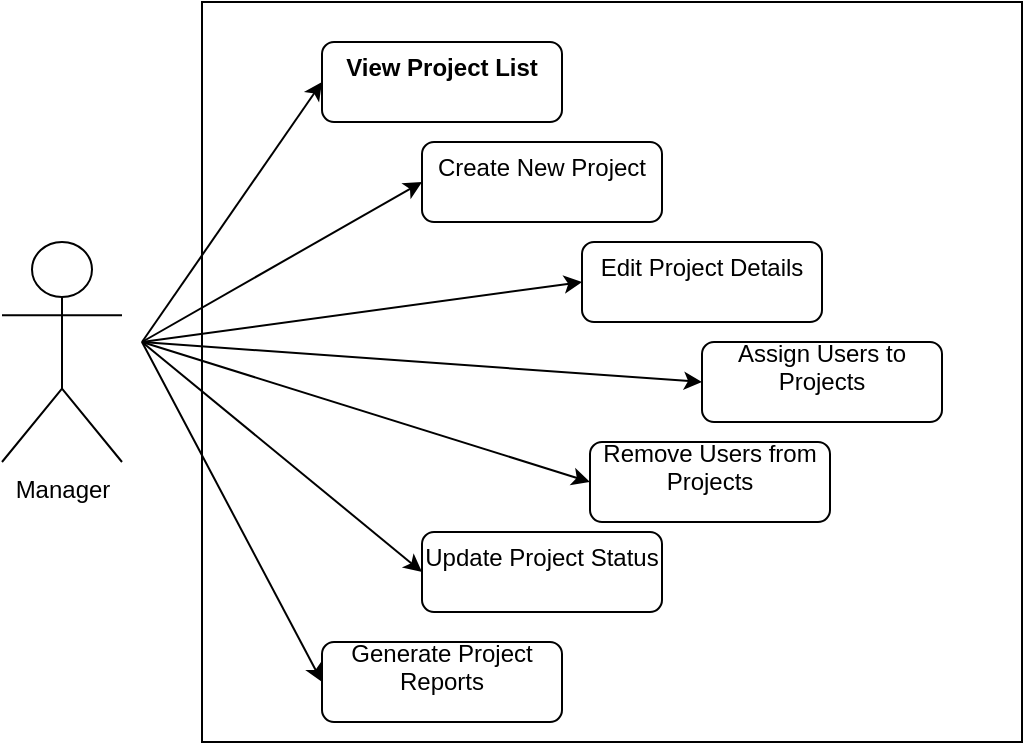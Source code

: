 <mxfile version="24.7.17">
  <diagram name="Trang-1" id="z0Ns7QXzuE32zwiVrd7D">
    <mxGraphModel dx="683" dy="371" grid="1" gridSize="10" guides="1" tooltips="1" connect="1" arrows="1" fold="1" page="1" pageScale="1" pageWidth="827" pageHeight="1169" math="0" shadow="0">
      <root>
        <mxCell id="0" />
        <mxCell id="1" parent="0" />
        <mxCell id="w7-bB5InF6fbSP4dv7Zo-1" value="Manager" style="shape=umlActor;verticalLabelPosition=bottom;verticalAlign=top;html=1;outlineConnect=0;" vertex="1" parent="1">
          <mxGeometry x="120" y="420" width="60" height="110" as="geometry" />
        </mxCell>
        <mxCell id="w7-bB5InF6fbSP4dv7Zo-4" value="" style="rounded=0;whiteSpace=wrap;html=1;" vertex="1" parent="1">
          <mxGeometry x="220" y="300" width="410" height="370" as="geometry" />
        </mxCell>
        <mxCell id="w7-bB5InF6fbSP4dv7Zo-5" value="&#xa;&lt;strong&gt;View Project List&lt;/strong&gt; &#xa;&#xa;" style="rounded=1;whiteSpace=wrap;html=1;" vertex="1" parent="1">
          <mxGeometry x="280" y="320" width="120" height="40" as="geometry" />
        </mxCell>
        <mxCell id="w7-bB5InF6fbSP4dv7Zo-6" value="&#xa;Create New Project&#xa;&#xa;" style="rounded=1;whiteSpace=wrap;html=1;" vertex="1" parent="1">
          <mxGeometry x="330" y="370" width="120" height="40" as="geometry" />
        </mxCell>
        <mxCell id="w7-bB5InF6fbSP4dv7Zo-7" value="&#xa;Generate Project Reports&#xa;&#xa;" style="rounded=1;whiteSpace=wrap;html=1;" vertex="1" parent="1">
          <mxGeometry x="280" y="620" width="120" height="40" as="geometry" />
        </mxCell>
        <mxCell id="w7-bB5InF6fbSP4dv7Zo-8" value="&#xa;Update Project Status&#xa;&#xa;" style="rounded=1;whiteSpace=wrap;html=1;" vertex="1" parent="1">
          <mxGeometry x="330" y="565" width="120" height="40" as="geometry" />
        </mxCell>
        <mxCell id="w7-bB5InF6fbSP4dv7Zo-9" value="&#xa;Remove Users from Projects&#xa;&#xa;" style="rounded=1;whiteSpace=wrap;html=1;" vertex="1" parent="1">
          <mxGeometry x="414" y="520" width="120" height="40" as="geometry" />
        </mxCell>
        <mxCell id="w7-bB5InF6fbSP4dv7Zo-10" value="&#xa;Assign Users to Projects&#xa;&#xa;" style="rounded=1;whiteSpace=wrap;html=1;" vertex="1" parent="1">
          <mxGeometry x="470" y="470" width="120" height="40" as="geometry" />
        </mxCell>
        <mxCell id="w7-bB5InF6fbSP4dv7Zo-12" value="&#xa;Edit Project Details&#xa;&#xa;" style="rounded=1;whiteSpace=wrap;html=1;" vertex="1" parent="1">
          <mxGeometry x="410" y="420" width="120" height="40" as="geometry" />
        </mxCell>
        <mxCell id="w7-bB5InF6fbSP4dv7Zo-15" value="" style="endArrow=classic;html=1;rounded=0;entryX=0;entryY=0.5;entryDx=0;entryDy=0;" edge="1" parent="1" target="w7-bB5InF6fbSP4dv7Zo-5">
          <mxGeometry width="50" height="50" relative="1" as="geometry">
            <mxPoint x="190" y="470" as="sourcePoint" />
            <mxPoint x="250" y="370" as="targetPoint" />
          </mxGeometry>
        </mxCell>
        <mxCell id="w7-bB5InF6fbSP4dv7Zo-17" value="" style="endArrow=classic;html=1;rounded=0;entryX=0;entryY=0.5;entryDx=0;entryDy=0;" edge="1" parent="1" target="w7-bB5InF6fbSP4dv7Zo-6">
          <mxGeometry width="50" height="50" relative="1" as="geometry">
            <mxPoint x="190" y="470" as="sourcePoint" />
            <mxPoint x="260" y="380" as="targetPoint" />
          </mxGeometry>
        </mxCell>
        <mxCell id="w7-bB5InF6fbSP4dv7Zo-18" value="" style="endArrow=classic;html=1;rounded=0;entryX=0;entryY=0.5;entryDx=0;entryDy=0;" edge="1" parent="1" target="w7-bB5InF6fbSP4dv7Zo-12">
          <mxGeometry width="50" height="50" relative="1" as="geometry">
            <mxPoint x="190" y="470" as="sourcePoint" />
            <mxPoint x="270" y="390" as="targetPoint" />
          </mxGeometry>
        </mxCell>
        <mxCell id="w7-bB5InF6fbSP4dv7Zo-19" value="" style="endArrow=classic;html=1;rounded=0;entryX=0;entryY=0.5;entryDx=0;entryDy=0;" edge="1" parent="1" target="w7-bB5InF6fbSP4dv7Zo-10">
          <mxGeometry width="50" height="50" relative="1" as="geometry">
            <mxPoint x="190" y="470" as="sourcePoint" />
            <mxPoint x="280" y="400" as="targetPoint" />
          </mxGeometry>
        </mxCell>
        <mxCell id="w7-bB5InF6fbSP4dv7Zo-20" value="" style="endArrow=classic;html=1;rounded=0;entryX=0;entryY=0.5;entryDx=0;entryDy=0;" edge="1" parent="1" target="w7-bB5InF6fbSP4dv7Zo-9">
          <mxGeometry width="50" height="50" relative="1" as="geometry">
            <mxPoint x="190" y="470" as="sourcePoint" />
            <mxPoint x="290" y="410" as="targetPoint" />
          </mxGeometry>
        </mxCell>
        <mxCell id="w7-bB5InF6fbSP4dv7Zo-21" value="" style="endArrow=classic;html=1;rounded=0;entryX=0;entryY=0.5;entryDx=0;entryDy=0;" edge="1" parent="1" target="w7-bB5InF6fbSP4dv7Zo-8">
          <mxGeometry width="50" height="50" relative="1" as="geometry">
            <mxPoint x="190" y="470" as="sourcePoint" />
            <mxPoint x="300" y="420" as="targetPoint" />
          </mxGeometry>
        </mxCell>
        <mxCell id="w7-bB5InF6fbSP4dv7Zo-22" value="" style="endArrow=classic;html=1;rounded=0;entryX=0;entryY=0.5;entryDx=0;entryDy=0;" edge="1" parent="1" target="w7-bB5InF6fbSP4dv7Zo-7">
          <mxGeometry width="50" height="50" relative="1" as="geometry">
            <mxPoint x="190" y="470" as="sourcePoint" />
            <mxPoint x="190" y="610" as="targetPoint" />
          </mxGeometry>
        </mxCell>
      </root>
    </mxGraphModel>
  </diagram>
</mxfile>
